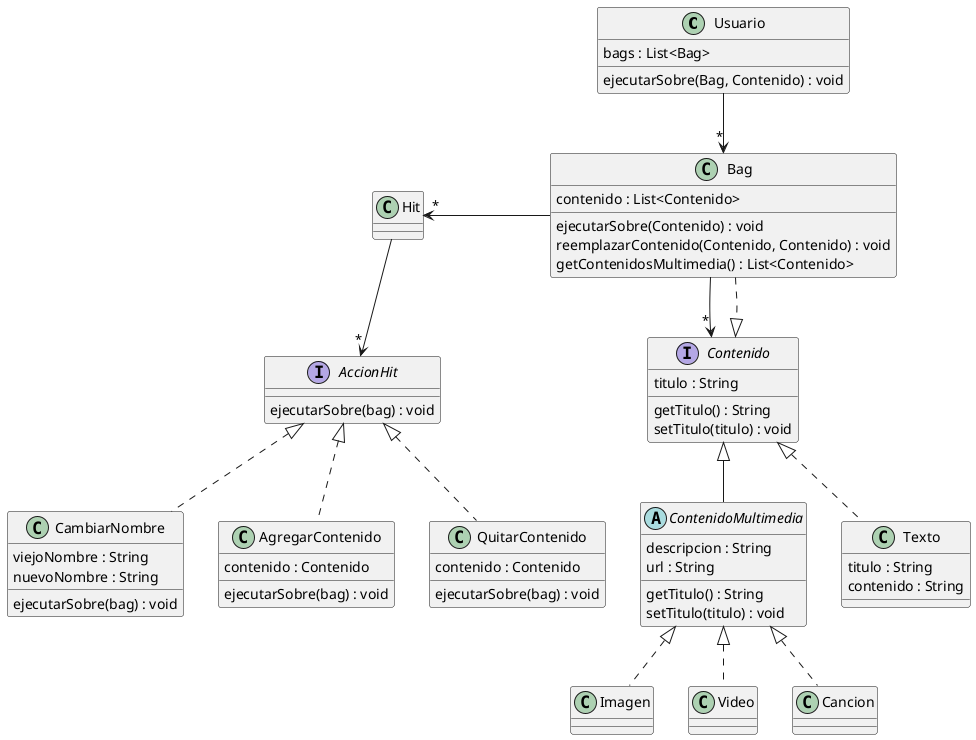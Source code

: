 @startuml Hitbag

class Usuario {
  bags : List<Bag>
  ejecutarSobre(Bag, Contenido) : void
}

Usuario --> "*" Bag
Bag --> "*" Contenido

class Bag {
  contenido : List<Contenido>
  ejecutarSobre(Contenido) : void
  reemplazarContenido(Contenido, Contenido) : void
  getContenidosMultimedia() : List<Contenido>
}

' Un bag puede incluir todo el contenido de otro Bag, referenciandolo
Bag ..|> Contenido
' Con esto completamos un patron Composite

interface Contenido {
  titulo : String
  getTitulo() : String
  setTitulo(titulo) : void
}

ContenidoMultimedia -up-|> Contenido

abstract class ContenidoMultimedia {
  descripcion : String
  url : String
  getTitulo() : String
  setTitulo(titulo) : void
}

class Imagen {
}

class Video {
}

class Cancion {
}

class Texto {
  titulo : String
  contenido : String
}


Imagen .up.|> ContenidoMultimedia
Video .up.|> ContenidoMultimedia
Texto .up.|> Contenido
Cancion .up.|> ContenidoMultimedia

Bag -left-> "*" Hit
Hit -down-> "*" AccionHit
' Hit es un conjunto de acciones, por lo tanto es una lista de Acciones Hit
' Entonces podemos usar el patron Command, de forma tal que una lista de acciones
' se pueda aplicar mapeando una lista con el metodo ejecutarSobre(bag)
interface AccionHit {
  ejecutarSobre(bag) : void
}

class CambiarNombre {
  viejoNombre : String
  nuevoNombre : String
  ejecutarSobre(bag) : void
}
class AgregarContenido {
  contenido : Contenido
  ejecutarSobre(bag) : void
}
class QuitarContenido {
  contenido : Contenido
  ejecutarSobre(bag) : void
}

CambiarNombre .up.|> AccionHit
AgregarContenido .up.|> AccionHit
QuitarContenido .up.|> AccionHit

@enduml